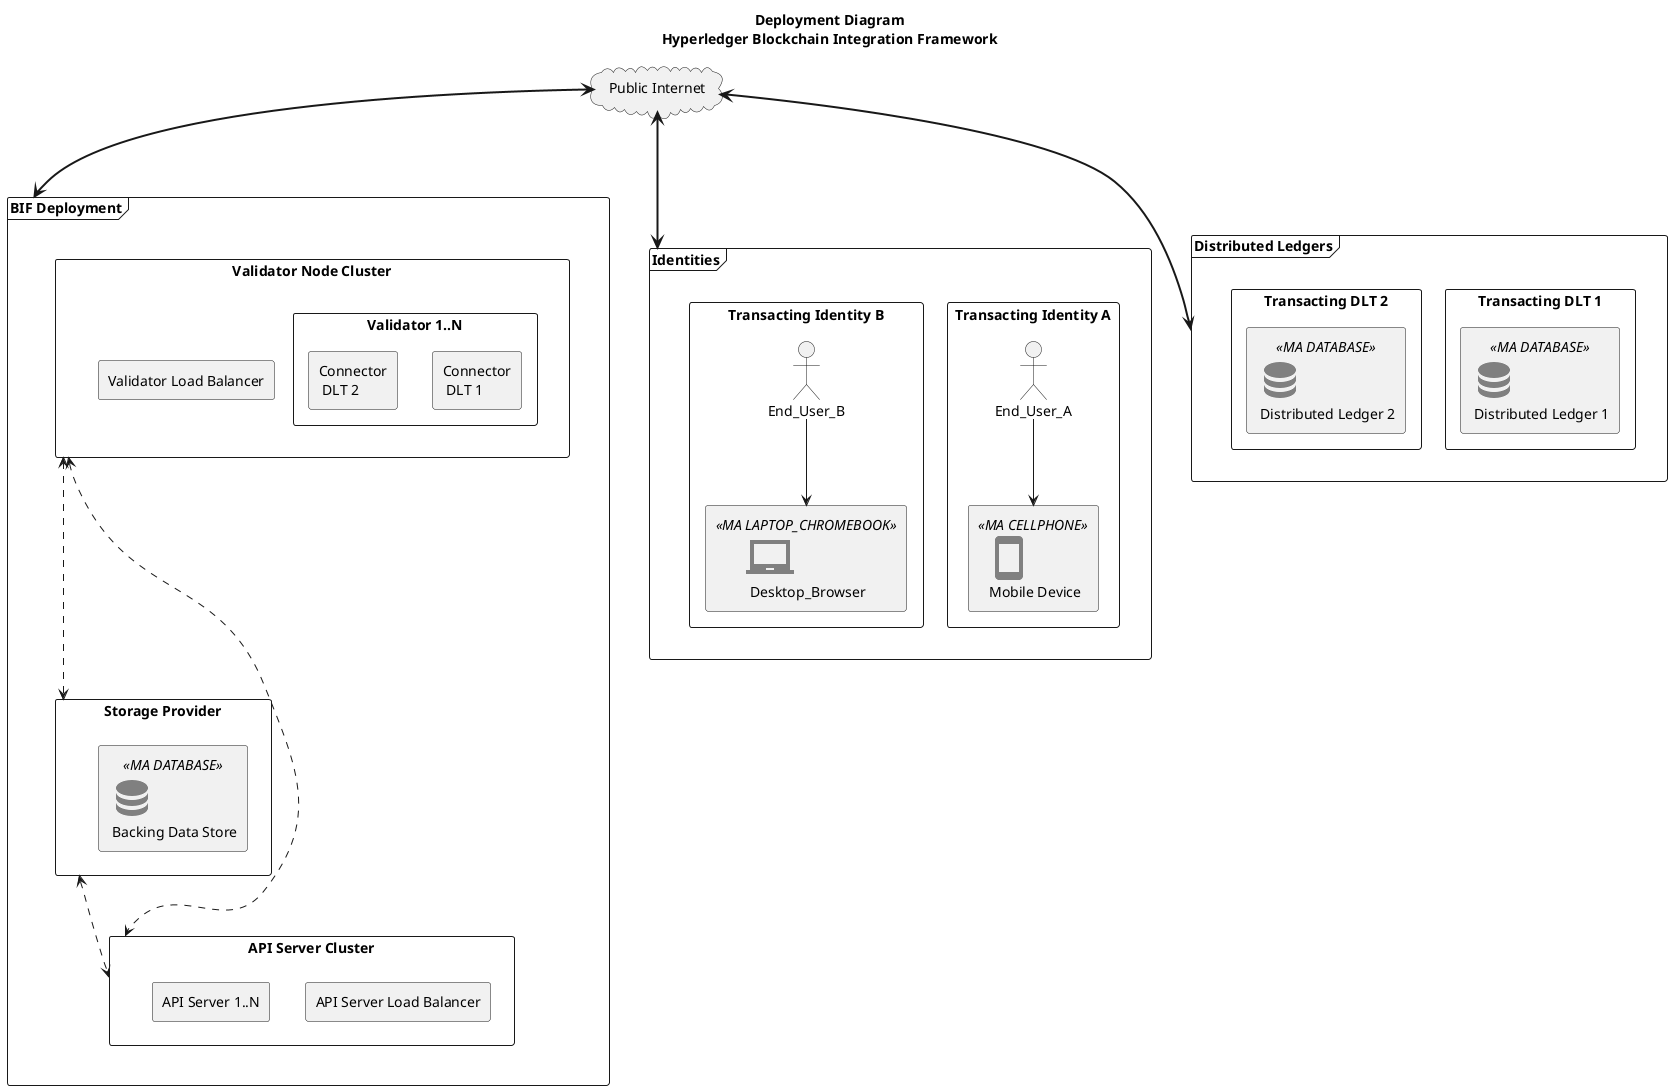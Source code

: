 @startuml Deployment Diagram HL BIF


!include <material/common>
' To import the sprite file you DON'T need to place a prefix!
!include <material/cellphone>
!include <material/laptop_chromebook>
!include <material/database>

title Deployment Diagram\nHyperledger Blockchain Integration Framework


frame "BIF Deployment" as bifd {

  rectangle "Storage Provider" as sp1 {
    MA_DATABASE(Gray, 1, bifdb, rectangle, "Backing Data Store") {
    }
  }

  rectangle "Validator Node Cluster" as vnc {
    rectangle "Validator Load Balancer" as vlb {
    }

    rectangle "Validator 1..N" as vn {
      rectangle "Connector\n DLT 1" as vn_dlt1_c {
      }
      rectangle "Connector\n DLT 2" as vn_dlt2_c {
      }
    }
  }

  rectangle "API Server Cluster" as apisc {
    rectangle "API Server Load Balancer" as apisrvlb {
    }

    rectangle "API Server 1..N" as apisrvn {
    }
  }
}

cloud "Public Internet" as net {
}

frame "Identities" as identities {
  rectangle "Transacting Identity A" as tia {
    actor End_User_A as eua
    MA_CELLPHONE(Gray, 1, cellphone, rectangle, "Mobile Device") {
    }
  }

  rectangle "Transacting Identity B" as tib {
    actor End_User_B as eub
    MA_LAPTOP_CHROMEBOOK(Gray, 1, laptop, rectangle, "Desktop_Browser") {
    }
  }
}

frame "Distributed Ledgers" as dlts {
  rectangle "Transacting DLT 1" as tdlt1 {
    MA_DATABASE(Gray, 1, dltdb1, rectangle, "Distributed Ledger 1") {
    }
  }

  rectangle "Transacting DLT 2" as tdlt2 {
    MA_DATABASE(Gray, 1, dltdb2, rectangle, "Distributed Ledger 2") {
    }
  }
}


sp1 <...> apisc
vnc <...> apisc
vnc <...> sp1

net <===> identities
net <===> dlts
net <===> bifd

eua --> cellphone
eub --> laptop


@enduml